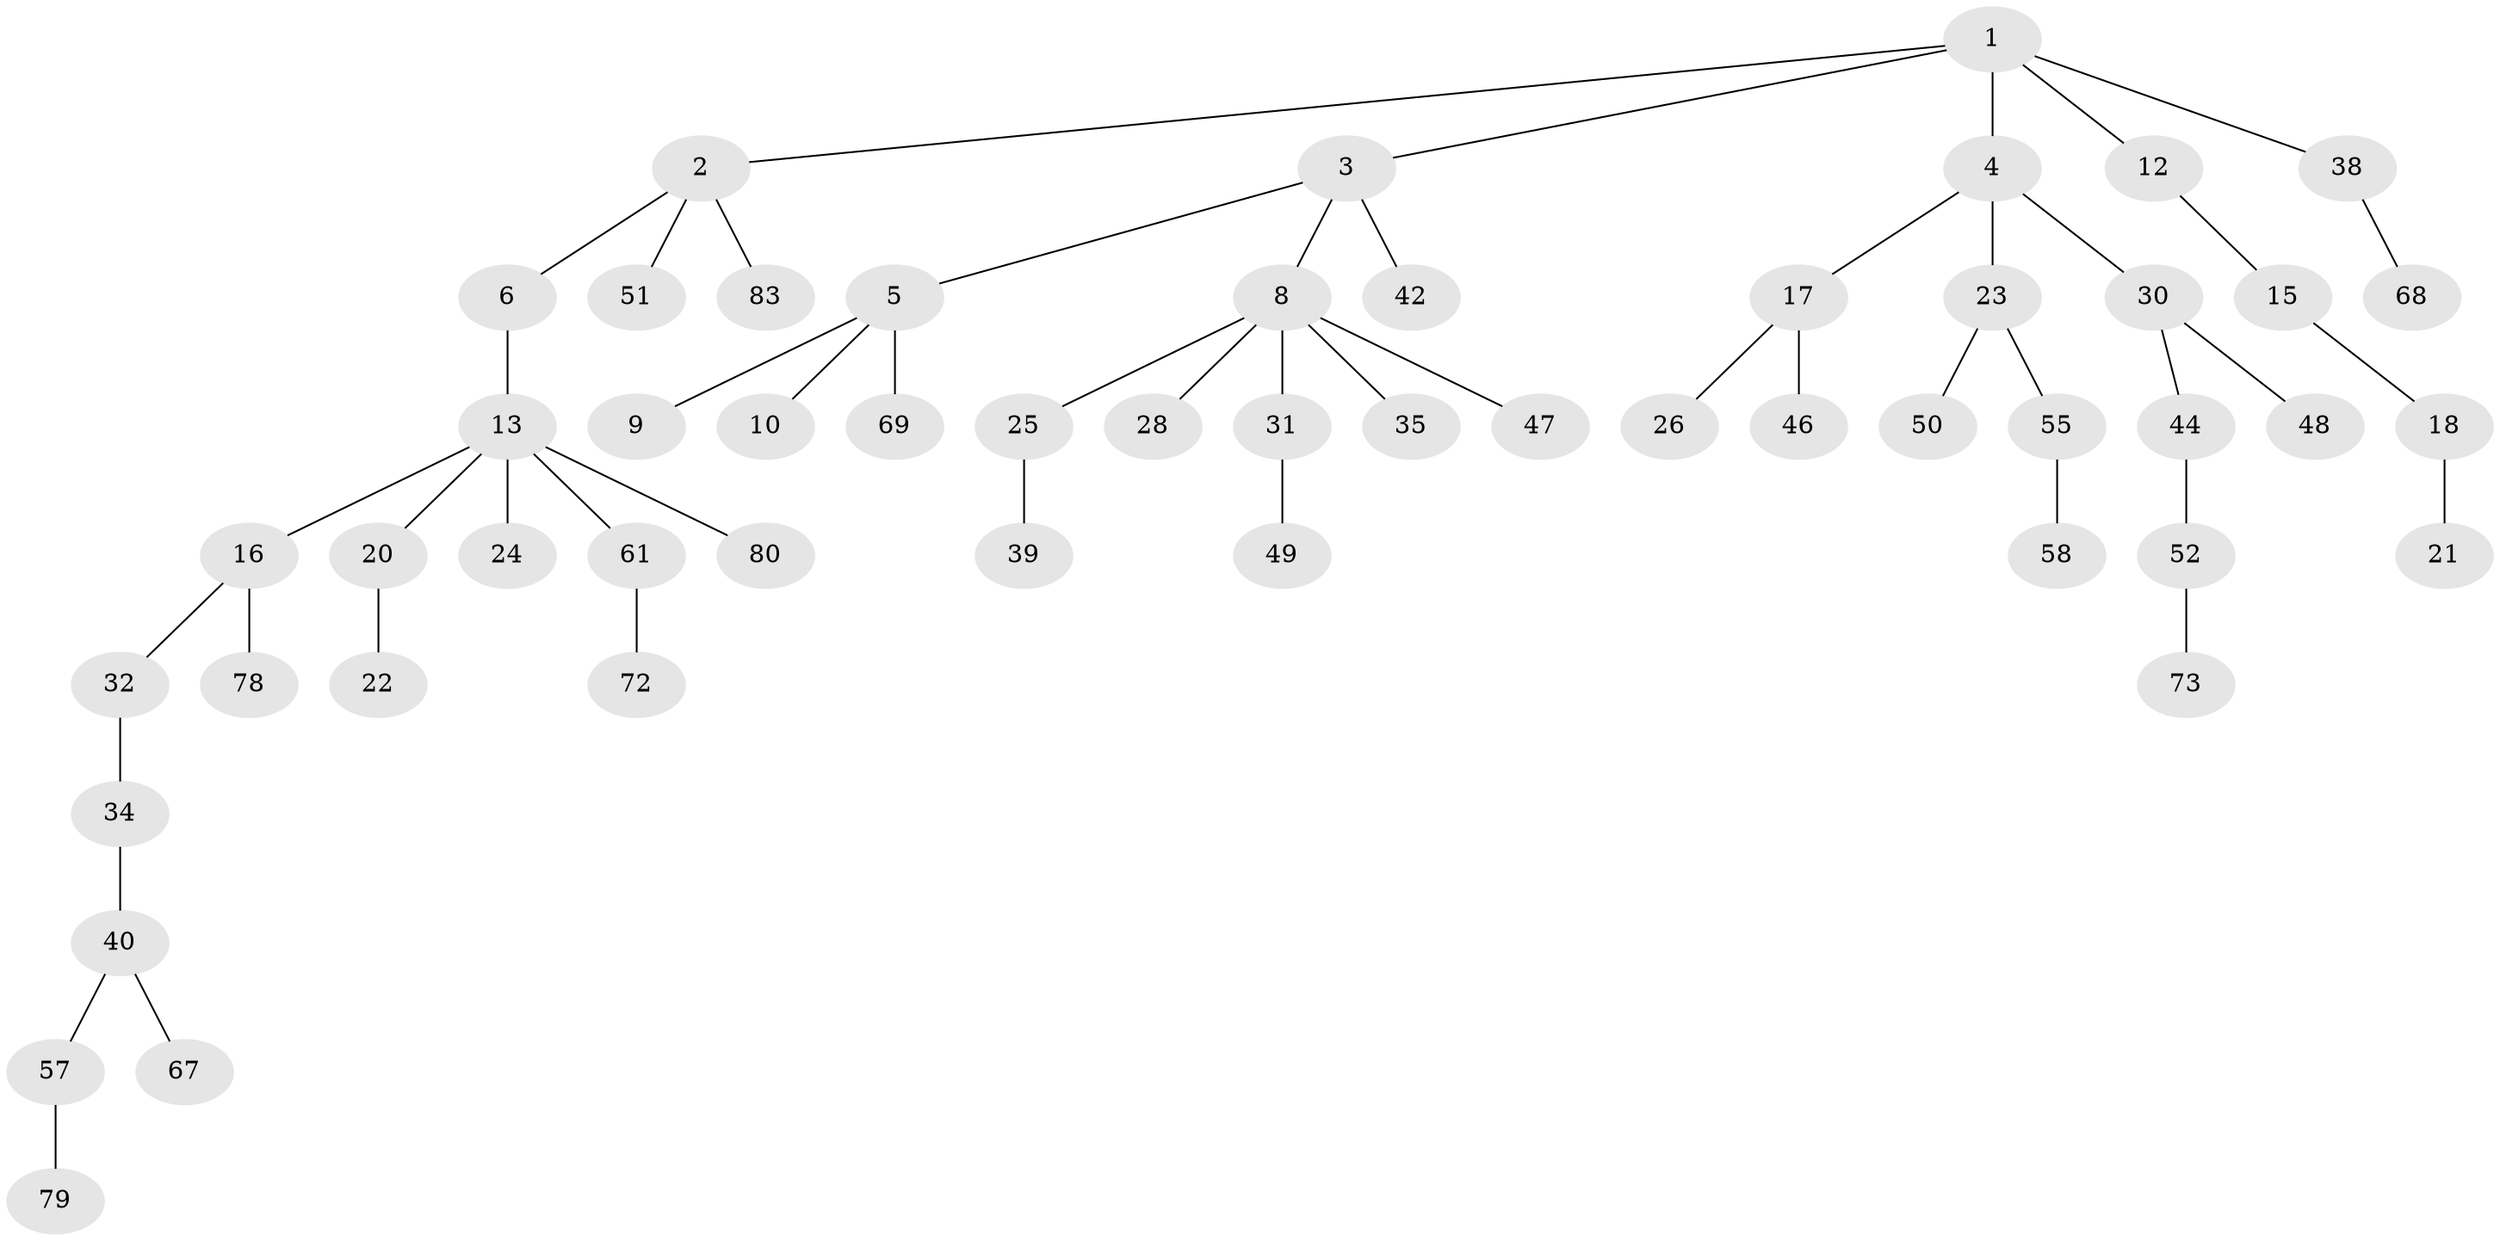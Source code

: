 // original degree distribution, {6: 0.024096385542168676, 4: 0.060240963855421686, 5: 0.024096385542168676, 2: 0.3373493975903614, 1: 0.43373493975903615, 3: 0.12048192771084337}
// Generated by graph-tools (version 1.1) at 2025/42/03/06/25 10:42:06]
// undirected, 53 vertices, 52 edges
graph export_dot {
graph [start="1"]
  node [color=gray90,style=filled];
  1 [super="+45"];
  2 [super="+76"];
  3 [super="+41"];
  4 [super="+11"];
  5 [super="+7"];
  6;
  8 [super="+14"];
  9 [super="+81"];
  10 [super="+37"];
  12 [super="+33"];
  13 [super="+64"];
  15;
  16 [super="+29"];
  17 [super="+19"];
  18 [super="+43"];
  20;
  21;
  22 [super="+36"];
  23 [super="+27"];
  24;
  25 [super="+82"];
  26;
  28;
  30 [super="+74"];
  31 [super="+59"];
  32 [super="+56"];
  34;
  35 [super="+75"];
  38 [super="+63"];
  39;
  40 [super="+66"];
  42;
  44;
  46;
  47 [super="+65"];
  48 [super="+60"];
  49;
  50;
  51 [super="+53"];
  52 [super="+54"];
  55;
  57;
  58 [super="+62"];
  61 [super="+71"];
  67;
  68 [super="+70"];
  69 [super="+77"];
  72;
  73;
  78;
  79;
  80;
  83;
  1 -- 2;
  1 -- 3;
  1 -- 4;
  1 -- 12;
  1 -- 38;
  2 -- 6;
  2 -- 51;
  2 -- 83;
  3 -- 5;
  3 -- 8;
  3 -- 42;
  4 -- 17;
  4 -- 30;
  4 -- 23;
  5 -- 9;
  5 -- 10;
  5 -- 69;
  6 -- 13;
  8 -- 25;
  8 -- 28;
  8 -- 47;
  8 -- 35;
  8 -- 31;
  12 -- 15;
  13 -- 16;
  13 -- 20;
  13 -- 24;
  13 -- 61;
  13 -- 80;
  15 -- 18;
  16 -- 32;
  16 -- 78;
  17 -- 26;
  17 -- 46;
  18 -- 21;
  20 -- 22;
  23 -- 55;
  23 -- 50;
  25 -- 39;
  30 -- 44;
  30 -- 48;
  31 -- 49;
  32 -- 34;
  34 -- 40;
  38 -- 68;
  40 -- 57;
  40 -- 67;
  44 -- 52;
  52 -- 73;
  55 -- 58;
  57 -- 79;
  61 -- 72;
}

